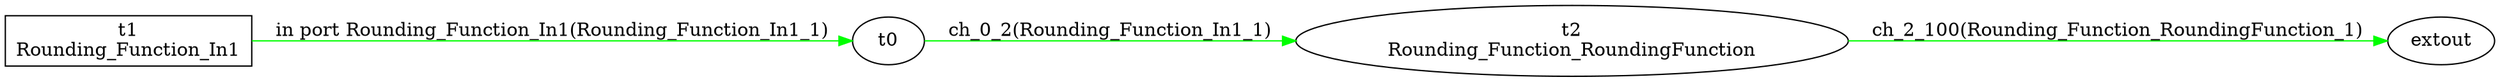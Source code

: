 digraph csp {
	graph [rankdir=LR];
	Rounding_Function_RoundingFunction	 [label="t2\nRounding_Function_RoundingFunction"];
	t0 -> Rounding_Function_RoundingFunction	 [color=green,
		label="ch_0_2(Rounding_Function_In1_1)"];
	extout	 [label=extout];
	Rounding_Function_In1	 [label="t1\nRounding_Function_In1",
		shape=box];
	Rounding_Function_In1 -> t0	 [color=green,
		label="in port Rounding_Function_In1(Rounding_Function_In1_1)"];
	Rounding_Function_RoundingFunction -> extout	 [color=green,
		label="ch_2_100(Rounding_Function_RoundingFunction_1)"];
}
